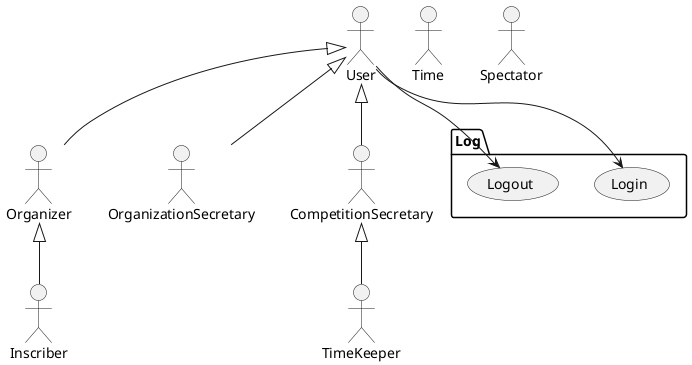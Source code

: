 @startuml

actor Organizer as Organizer
actor Inscriber as Inscriber
actor OrganizationSecretary as OrganizationSecretary
actor Time as Time
actor TimeKeeper as TimeKeeper
actor Spectator as Spectator
actor CompetitionSecretary as CompetitionSecretary
actor User

package Log {
  usecase Login as login
  usecase Logout as logout
}

User --> login
User --> logout

User <|-- Organizer
User <|-- OrganizationSecretary
User <|-- CompetitionSecretary
CompetitionSecretary <|-- TimeKeeper
Organizer <|-- Inscriber

newpage
left to right direction

package AdminManagement {

  package Clubs_Management {
      usecase "Show clubs" as showClubs
      usecase "Edit club" as editClub
      usecase "Delete club" as deleteClub
  }

  package OrganizersManagement {
    usecase "Show organizers" as showOrganizers
    usecase "Edit organizer" as editOrganizer
    usecase "Delete organizer" as deleteOrganizer
  }

  package InscribersManagement {
    usecase "Show inscribers" as showInscribers
    usecase "Delete inscriber" as deleteInscriber
    usecase "Edit inscriber" as editInscriber
  }

  package CategoryManagement {
    usecase "Toggle category availability" as toggleCategory
    usecase "Delete category" as deleteCategory
    usecase "Edit category" as editCategory
    usecase "Show categories" as showCategories
  }
}

OrganizationSecretary --> showClubs
OrganizationSecretary --> editClub
OrganizationSecretary --> deleteClub

OrganizationSecretary --> showOrganizers
OrganizationSecretary --> editOrganizer
OrganizationSecretary --> deleteOrganizer
OrganizationSecretary --> showOrganizers

OrganizationSecretary --> deleteInscriber
OrganizationSecretary --> editInscriber
OrganizationSecretary --> showInscribers

OrganizationSecretary --> deleteCategory
OrganizationSecretary --> editCategory
OrganizationSecretary --> toggleCategory
OrganizationSecretary --> showCategories

newpage
left to right direction

package COMPETITION_BUREAUCRACY {
  usecase "Open inscriptions" as openInscriptions
  usecase "Close inscriptions" as closeInscriptions

  usecase "Delete competition" as deleteCompetition
  usecase "Edit competition" as editCompetition
  note right of editCompetition: Actions in state diagram would be \n -Set competition organizer \n -Set inscription period \n -Set number of batches \n -Set location \n -Set date \n - Set type

  usecase "Draw lifters" as drawLifters
  usecase "Inscribe lifter" as inscribeLifter
  usecase "Delete lifter" as uninscribeLifter
  usecase "Show inscribed lifters" as showInscribedLifter
  usecase "Generate classifications" as generateClassification
}

Time --> closeInscriptions
Organizer --> closeInscriptions
Organizer --> openInscriptions
Organizer --> drawLifters
Organizer --> deleteCompetition
Organizer --> editCompetition
Organizer --> generateClassification

Inscriber --> inscribeLifter
Inscriber --> uninscribeLifter
Inscriber --> showInscribedLifter


newpage
left to right direction

package BATCH {
  usecase "Show batches" as showBatches
  usecase "Edit batch" as editBatch
  note right of editBatch : Actions to state diagram \n -Set location \n -Set start time \n -Set weighin time \n -Set technical officers \n -Set platform numbers \n -Set gender

  usecase "Delete batch" as deleteBatch
  usecase "Assign lifter to batch" as assignLifterToBatch
  usecase "Unassign lifter to batch" as unassignedLifterToBatch

  usecase "Show athlete category" as showAthleteCategory
  usecase "Set lift status" as setLiftStatus
  usecase "Set lift value" as setLiftValue

  usecase "Set lift weight change" as setLiftWeightChange
  usecase "Generate act" as generateBatchAct
  usecase "Download act" as downloadAct
  usecase "Edit lifter's with weighin data" as editLiftersWithWeighinData
  note right of editLiftersWithWeighinData: After weighin \n-opening snatch \n -clean&jerk \n -bodyweight \n must be edited

  usecase "Init Play" as initPlay
  usecase "Finish play" as finishPlay

}

Organizer --> showBatches
Organizer --> editBatch
Organizer --> assignLifterToBatch
Organizer --> unassignedLifterToBatch
Organizer --> deleteBatch
Organizer --> editLiftersWithWeighinData
Organizer --> downloadAct

CompetitionSecretary --> setLiftStatus
CompetitionSecretary --> setLiftValue
CompetitionSecretary --> generateBatchAct
CompetitionSecretary --> setLiftWeightChange
CompetitionSecretary --> showAthleteCategory
CompetitionSecretary --> initPlay
CompetitionSecretary --> finishPlay

newpage
left to right direction

package TIMER {
  usecase "Start timer" as startTimer
  usecase "Pause timer" as pauseTimer
  usecase "Resume timer" as resumeTimer
  usecase "Set timer duration" as setTimerDuration
  usecase "Stop timer" as stopTimer
}

TimeKeeper --> startTimer
TimeKeeper --> pauseTimer
TimeKeeper --> resumeTimer
TimeKeeper --> stopTimer
TimeKeeper --> setTimerDuration
Time --> stopTimer


newpage
left to right direction

package SPECTATOR_VIEW {
  usecase "Show competition inscription" as showCompetitionData
  usecase "Show batch inscriptions" as showBatchInscriptions
  usecase "Show batch weighins" as showBatchWeighins
  usecase "Show batch results" as showFinishedBatchsData
  usecase "Show live batch in play" as showLiveBatchInPlay
  usecase "Show results" as showResults
  usecase "Download results" as downloadResults
}
Spectator --> showCompetitionData
Spectator --> showBatchInscriptions
Spectator --> showBatchWeighins
Spectator --> showFinishedBatchsData
Spectator --> showLiveBatchInPlay
Spectator --> showResults
Spectator --> downloadResults

'secretario ponerle como herencia de timekeerper y quitar las relaciones com time
@enduml